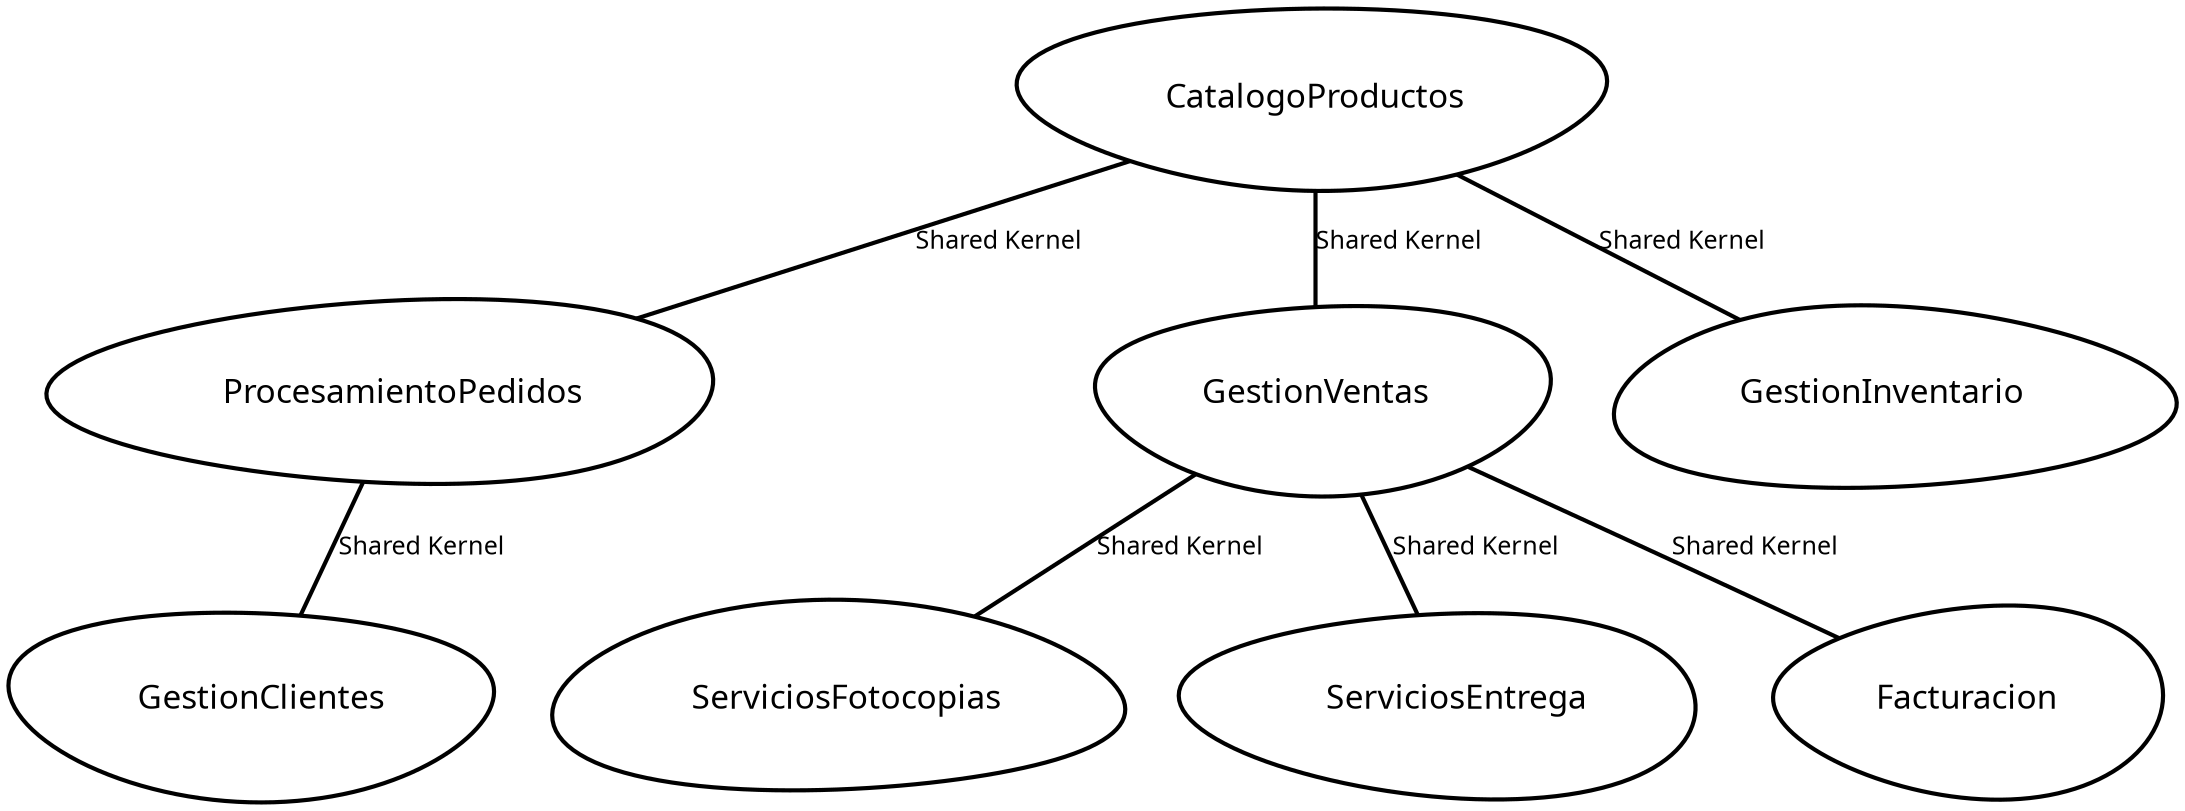 digraph "ContextMapGraph" {
graph ["imagepath"="/tmp/GraphvizJava"]
"CatalogoProductos" ["margin"="0.3","orientation"="184","shape"="egg","fontsize"="16","style"="bold","label"="CatalogoProductos\n","fontname"="sans-serif"]
"ProcesamientoPedidos" ["margin"="0.3","orientation"="207","shape"="egg","fontsize"="16","style"="bold","label"="ProcesamientoPedidos\n","fontname"="sans-serif"]
"GestionClientes" ["margin"="0.3","orientation"="298","shape"="egg","fontsize"="16","style"="bold","label"="GestionClientes\n","fontname"="sans-serif"]
"GestionVentas" ["margin"="0.3","orientation"="66","shape"="egg","fontsize"="16","style"="bold","label"="GestionVentas\n","fontname"="sans-serif"]
"ServiciosFotocopias" ["margin"="0.3","orientation"="248","shape"="egg","fontsize"="16","style"="bold","label"="ServiciosFotocopias\n","fontname"="sans-serif"]
"ServiciosEntrega" ["margin"="0.3","orientation"="324","shape"="egg","fontsize"="16","style"="bold","label"="ServiciosEntrega\n","fontname"="sans-serif"]
"Facturacion" ["margin"="0.3","orientation"="84","shape"="egg","fontsize"="16","style"="bold","label"="Facturacion\n","fontname"="sans-serif"]
"GestionInventario" ["margin"="0.3","orientation"="16","shape"="egg","fontsize"="16","style"="bold","label"="GestionInventario\n","fontname"="sans-serif"]
"CatalogoProductos" -> "ProcesamientoPedidos" ["fontsize"="12","style"="bold","label"="Shared Kernel","dir"="none","fontname"="sans-serif"]
"CatalogoProductos" -> "GestionVentas" ["fontsize"="12","style"="bold","label"="Shared Kernel","dir"="none","fontname"="sans-serif"]
"CatalogoProductos" -> "GestionInventario" ["fontsize"="12","style"="bold","label"="Shared Kernel","dir"="none","fontname"="sans-serif"]
"ProcesamientoPedidos" -> "GestionClientes" ["fontsize"="12","style"="bold","label"="Shared Kernel","dir"="none","fontname"="sans-serif"]
"GestionVentas" -> "ServiciosFotocopias" ["fontsize"="12","style"="bold","label"="Shared Kernel","dir"="none","fontname"="sans-serif"]
"GestionVentas" -> "ServiciosEntrega" ["fontsize"="12","style"="bold","label"="Shared Kernel","dir"="none","fontname"="sans-serif"]
"GestionVentas" -> "Facturacion" ["fontsize"="12","style"="bold","label"="Shared Kernel","dir"="none","fontname"="sans-serif"]
}
